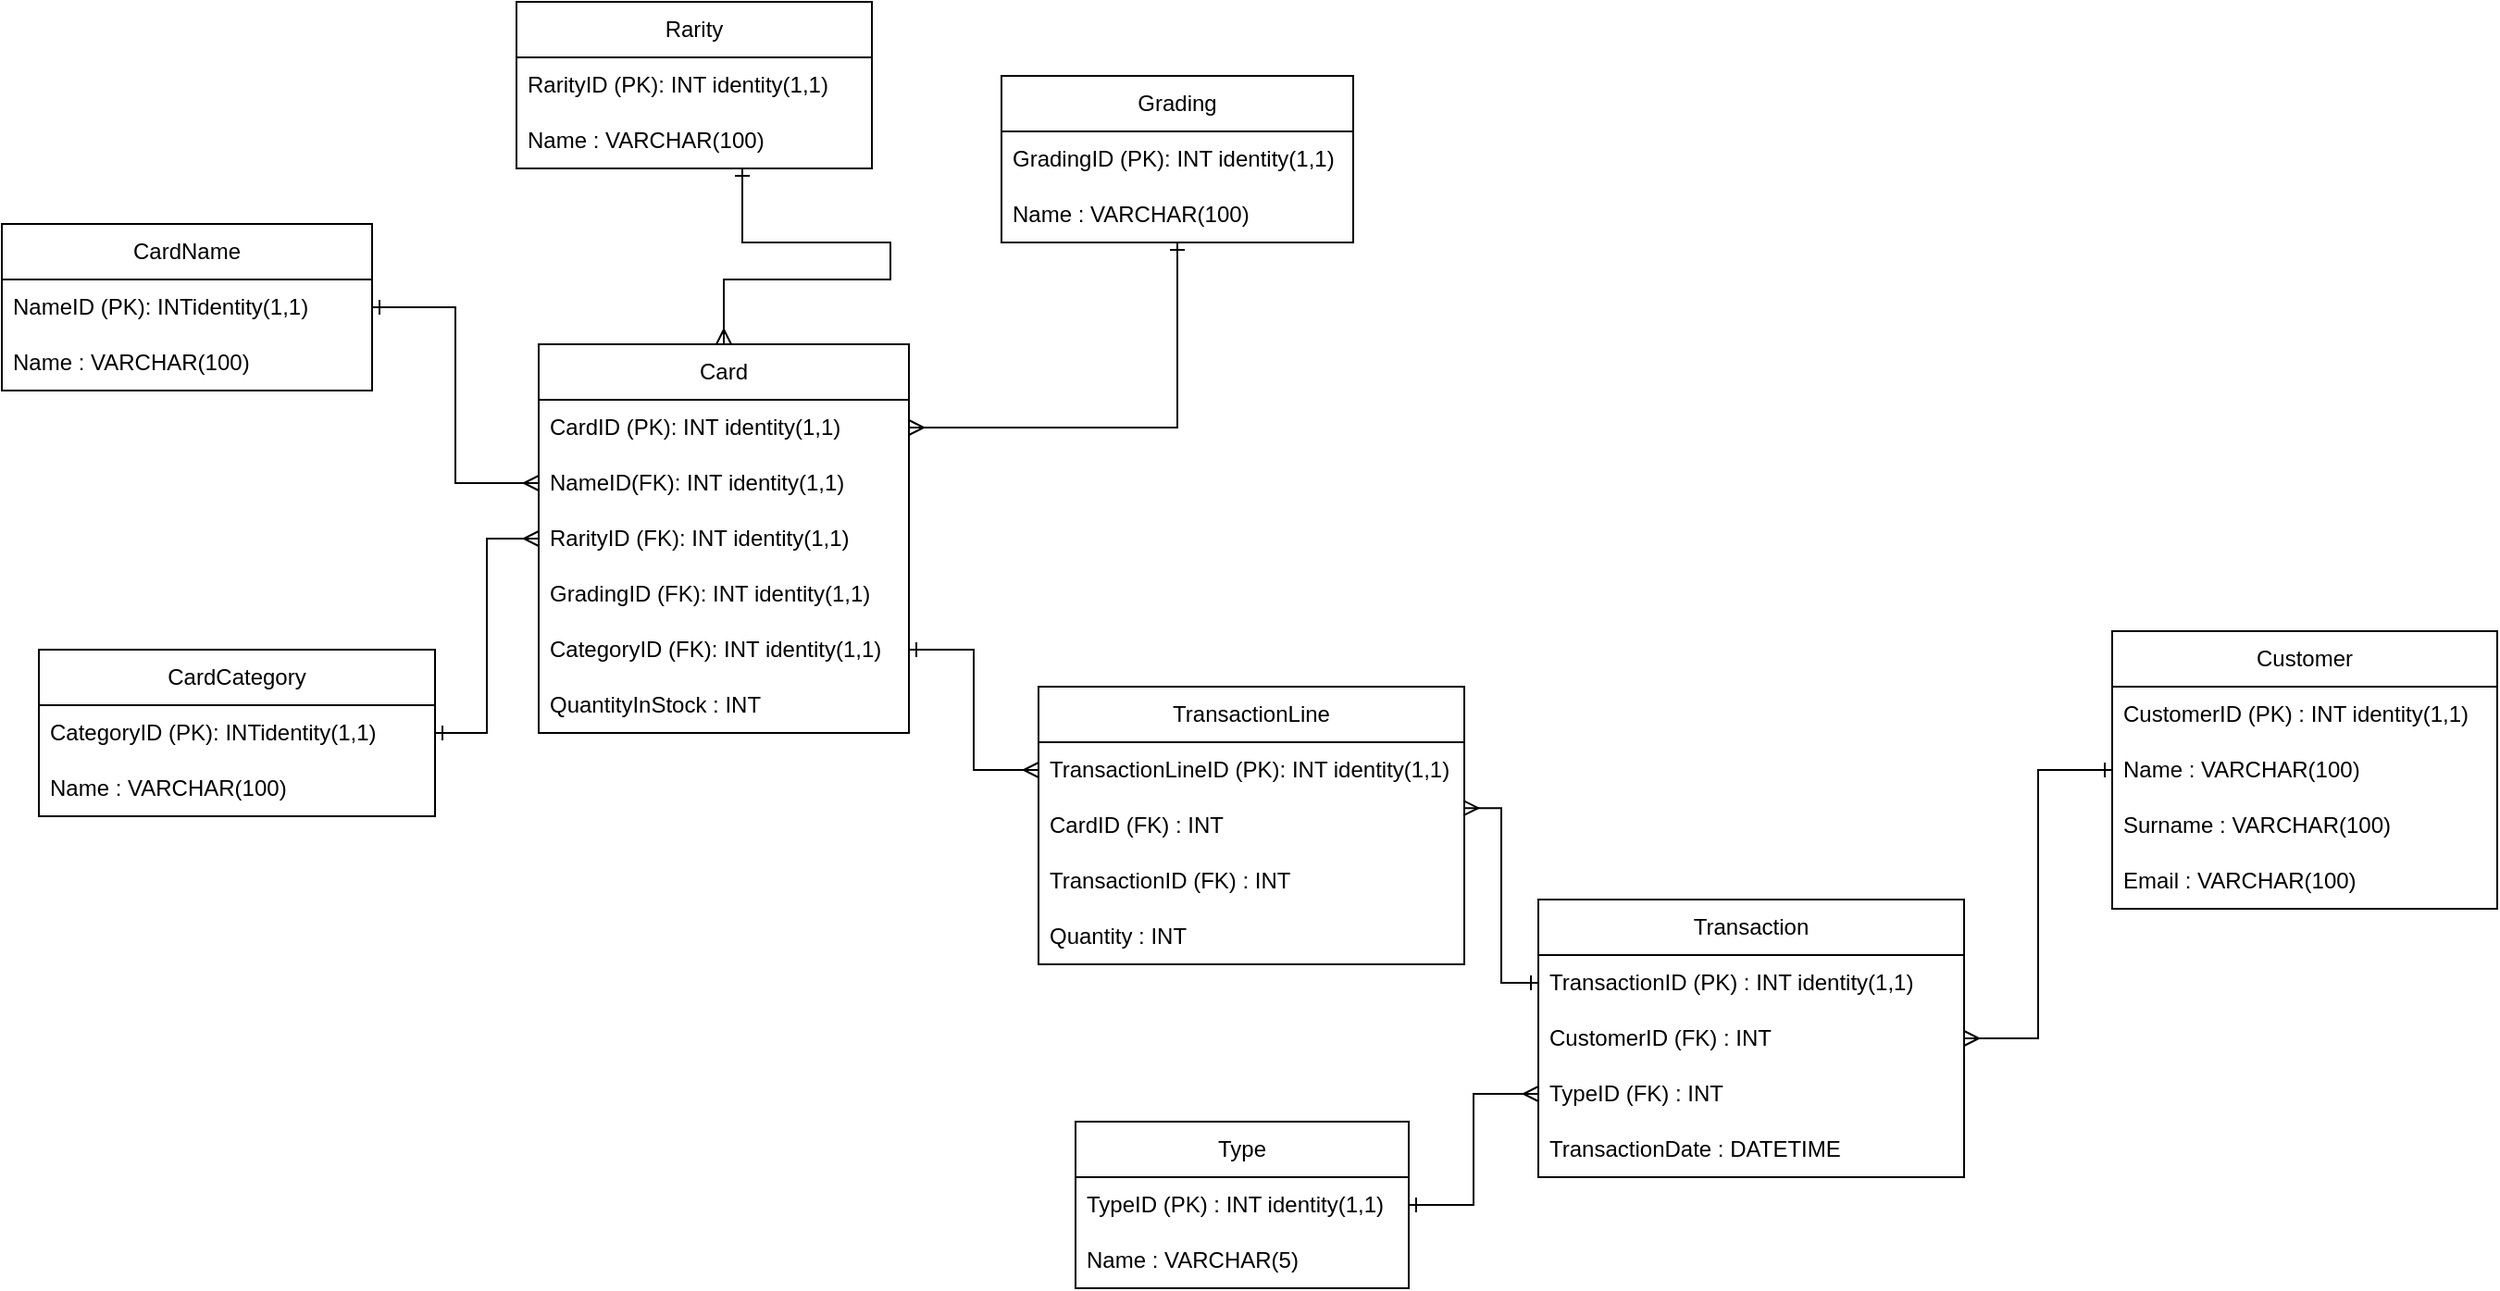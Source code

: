 <mxfile version="23.1.2" type="github">
  <diagram name="Page-1" id="iM5Qar0I_T4ClO0l9BpY">
    <mxGraphModel dx="2258" dy="861" grid="1" gridSize="10" guides="1" tooltips="1" connect="1" arrows="1" fold="1" page="1" pageScale="1" pageWidth="827" pageHeight="1169" math="0" shadow="0">
      <root>
        <mxCell id="0" />
        <mxCell id="1" parent="0" />
        <mxCell id="f_3XTK5y-2Xs3n7eS-jz-1" value="CardCategory" style="swimlane;fontStyle=0;childLayout=stackLayout;horizontal=1;startSize=30;horizontalStack=0;resizeParent=1;resizeParentMax=0;resizeLast=0;collapsible=1;marginBottom=0;whiteSpace=wrap;html=1;" parent="1" vertex="1">
          <mxGeometry x="-260" y="570" width="214" height="90" as="geometry">
            <mxRectangle x="110" y="210" width="90" height="30" as="alternateBounds" />
          </mxGeometry>
        </mxCell>
        <mxCell id="f_3XTK5y-2Xs3n7eS-jz-2" value="CategoryID (PK): INTidentity(1,1)" style="text;strokeColor=none;fillColor=none;align=left;verticalAlign=middle;spacingLeft=4;spacingRight=4;overflow=hidden;points=[[0,0.5],[1,0.5]];portConstraint=eastwest;rotatable=0;whiteSpace=wrap;html=1;" parent="f_3XTK5y-2Xs3n7eS-jz-1" vertex="1">
          <mxGeometry y="30" width="214" height="30" as="geometry" />
        </mxCell>
        <mxCell id="f_3XTK5y-2Xs3n7eS-jz-3" value="Name : VARCHAR(100)" style="text;strokeColor=none;fillColor=none;align=left;verticalAlign=middle;spacingLeft=4;spacingRight=4;overflow=hidden;points=[[0,0.5],[1,0.5]];portConstraint=eastwest;rotatable=0;whiteSpace=wrap;html=1;" parent="f_3XTK5y-2Xs3n7eS-jz-1" vertex="1">
          <mxGeometry y="60" width="214" height="30" as="geometry" />
        </mxCell>
        <mxCell id="f_3XTK5y-2Xs3n7eS-jz-4" value="Card" style="swimlane;fontStyle=0;childLayout=stackLayout;horizontal=1;startSize=30;horizontalStack=0;resizeParent=1;resizeParentMax=0;resizeLast=0;collapsible=1;marginBottom=0;whiteSpace=wrap;html=1;" parent="1" vertex="1">
          <mxGeometry x="10" y="405" width="200" height="210" as="geometry" />
        </mxCell>
        <mxCell id="f_3XTK5y-2Xs3n7eS-jz-5" value="CardID (PK): INT identity(1,1)" style="text;strokeColor=none;fillColor=none;align=left;verticalAlign=middle;spacingLeft=4;spacingRight=4;overflow=hidden;points=[[0,0.5],[1,0.5]];portConstraint=eastwest;rotatable=0;whiteSpace=wrap;html=1;" parent="f_3XTK5y-2Xs3n7eS-jz-4" vertex="1">
          <mxGeometry y="30" width="200" height="30" as="geometry" />
        </mxCell>
        <mxCell id="dv_HK2Egndt3iXCrnX_M-7" value="NameID(FK): INT identity(1,1)" style="text;strokeColor=none;fillColor=none;align=left;verticalAlign=middle;spacingLeft=4;spacingRight=4;overflow=hidden;points=[[0,0.5],[1,0.5]];portConstraint=eastwest;rotatable=0;whiteSpace=wrap;html=1;" vertex="1" parent="f_3XTK5y-2Xs3n7eS-jz-4">
          <mxGeometry y="60" width="200" height="30" as="geometry" />
        </mxCell>
        <mxCell id="f_3XTK5y-2Xs3n7eS-jz-7" value="RarityID (FK): INT identity(1,1)" style="text;strokeColor=none;fillColor=none;align=left;verticalAlign=middle;spacingLeft=4;spacingRight=4;overflow=hidden;points=[[0,0.5],[1,0.5]];portConstraint=eastwest;rotatable=0;whiteSpace=wrap;html=1;" parent="f_3XTK5y-2Xs3n7eS-jz-4" vertex="1">
          <mxGeometry y="90" width="200" height="30" as="geometry" />
        </mxCell>
        <mxCell id="f_3XTK5y-2Xs3n7eS-jz-8" value="GradingID (FK): INT identity(1,1)" style="text;strokeColor=none;fillColor=none;align=left;verticalAlign=middle;spacingLeft=4;spacingRight=4;overflow=hidden;points=[[0,0.5],[1,0.5]];portConstraint=eastwest;rotatable=0;whiteSpace=wrap;html=1;" parent="f_3XTK5y-2Xs3n7eS-jz-4" vertex="1">
          <mxGeometry y="120" width="200" height="30" as="geometry" />
        </mxCell>
        <mxCell id="f_3XTK5y-2Xs3n7eS-jz-9" value="CategoryID (FK): INT identity(1,1)" style="text;strokeColor=none;fillColor=none;align=left;verticalAlign=middle;spacingLeft=4;spacingRight=4;overflow=hidden;points=[[0,0.5],[1,0.5]];portConstraint=eastwest;rotatable=0;whiteSpace=wrap;html=1;" parent="f_3XTK5y-2Xs3n7eS-jz-4" vertex="1">
          <mxGeometry y="150" width="200" height="30" as="geometry" />
        </mxCell>
        <mxCell id="f_3XTK5y-2Xs3n7eS-jz-10" value="QuantityInStock : INT" style="text;strokeColor=none;fillColor=none;align=left;verticalAlign=middle;spacingLeft=4;spacingRight=4;overflow=hidden;points=[[0,0.5],[1,0.5]];portConstraint=eastwest;rotatable=0;whiteSpace=wrap;html=1;" parent="f_3XTK5y-2Xs3n7eS-jz-4" vertex="1">
          <mxGeometry y="180" width="200" height="30" as="geometry" />
        </mxCell>
        <mxCell id="f_3XTK5y-2Xs3n7eS-jz-12" style="edgeStyle=orthogonalEdgeStyle;rounded=0;orthogonalLoop=1;jettySize=auto;html=1;entryX=1;entryY=0.5;entryDx=0;entryDy=0;endArrow=ERmany;endFill=0;startArrow=ERone;startFill=0;" parent="1" source="f_3XTK5y-2Xs3n7eS-jz-13" target="f_3XTK5y-2Xs3n7eS-jz-5" edge="1">
          <mxGeometry relative="1" as="geometry" />
        </mxCell>
        <mxCell id="f_3XTK5y-2Xs3n7eS-jz-13" value="Grading" style="swimlane;fontStyle=0;childLayout=stackLayout;horizontal=1;startSize=30;horizontalStack=0;resizeParent=1;resizeParentMax=0;resizeLast=0;collapsible=1;marginBottom=0;whiteSpace=wrap;html=1;" parent="1" vertex="1">
          <mxGeometry x="260" y="260" width="190" height="90" as="geometry" />
        </mxCell>
        <mxCell id="f_3XTK5y-2Xs3n7eS-jz-14" value="GradingID (PK): INT identity(1,1)" style="text;strokeColor=none;fillColor=none;align=left;verticalAlign=middle;spacingLeft=4;spacingRight=4;overflow=hidden;points=[[0,0.5],[1,0.5]];portConstraint=eastwest;rotatable=0;whiteSpace=wrap;html=1;" parent="f_3XTK5y-2Xs3n7eS-jz-13" vertex="1">
          <mxGeometry y="30" width="190" height="30" as="geometry" />
        </mxCell>
        <mxCell id="f_3XTK5y-2Xs3n7eS-jz-15" value="Name : VARCHAR(100)" style="text;strokeColor=none;fillColor=none;align=left;verticalAlign=middle;spacingLeft=4;spacingRight=4;overflow=hidden;points=[[0,0.5],[1,0.5]];portConstraint=eastwest;rotatable=0;whiteSpace=wrap;html=1;" parent="f_3XTK5y-2Xs3n7eS-jz-13" vertex="1">
          <mxGeometry y="60" width="190" height="30" as="geometry" />
        </mxCell>
        <mxCell id="f_3XTK5y-2Xs3n7eS-jz-16" value="Transaction" style="swimlane;fontStyle=0;childLayout=stackLayout;horizontal=1;startSize=30;horizontalStack=0;resizeParent=1;resizeParentMax=0;resizeLast=0;collapsible=1;marginBottom=0;whiteSpace=wrap;html=1;" parent="1" vertex="1">
          <mxGeometry x="550" y="705" width="230" height="150" as="geometry" />
        </mxCell>
        <mxCell id="f_3XTK5y-2Xs3n7eS-jz-17" value="TransactionID (PK) : INT identity(1,1)" style="text;strokeColor=none;fillColor=none;align=left;verticalAlign=middle;spacingLeft=4;spacingRight=4;overflow=hidden;points=[[0,0.5],[1,0.5]];portConstraint=eastwest;rotatable=0;whiteSpace=wrap;html=1;" parent="f_3XTK5y-2Xs3n7eS-jz-16" vertex="1">
          <mxGeometry y="30" width="230" height="30" as="geometry" />
        </mxCell>
        <mxCell id="f_3XTK5y-2Xs3n7eS-jz-18" value="CustomerID (FK) : INT" style="text;strokeColor=none;fillColor=none;align=left;verticalAlign=middle;spacingLeft=4;spacingRight=4;overflow=hidden;points=[[0,0.5],[1,0.5]];portConstraint=eastwest;rotatable=0;whiteSpace=wrap;html=1;" parent="f_3XTK5y-2Xs3n7eS-jz-16" vertex="1">
          <mxGeometry y="60" width="230" height="30" as="geometry" />
        </mxCell>
        <mxCell id="f_3XTK5y-2Xs3n7eS-jz-20" value="TypeID (FK) : INT" style="text;strokeColor=none;fillColor=none;align=left;verticalAlign=middle;spacingLeft=4;spacingRight=4;overflow=hidden;points=[[0,0.5],[1,0.5]];portConstraint=eastwest;rotatable=0;whiteSpace=wrap;html=1;" parent="f_3XTK5y-2Xs3n7eS-jz-16" vertex="1">
          <mxGeometry y="90" width="230" height="30" as="geometry" />
        </mxCell>
        <mxCell id="f_3XTK5y-2Xs3n7eS-jz-21" value="TransactionDate : DATETIME" style="text;strokeColor=none;fillColor=none;align=left;verticalAlign=middle;spacingLeft=4;spacingRight=4;overflow=hidden;points=[[0,0.5],[1,0.5]];portConstraint=eastwest;rotatable=0;whiteSpace=wrap;html=1;" parent="f_3XTK5y-2Xs3n7eS-jz-16" vertex="1">
          <mxGeometry y="120" width="230" height="30" as="geometry" />
        </mxCell>
        <mxCell id="f_3XTK5y-2Xs3n7eS-jz-22" value="Rarity" style="swimlane;fontStyle=0;childLayout=stackLayout;horizontal=1;startSize=30;horizontalStack=0;resizeParent=1;resizeParentMax=0;resizeLast=0;collapsible=1;marginBottom=0;whiteSpace=wrap;html=1;" parent="1" vertex="1">
          <mxGeometry x="-2" y="220" width="192" height="90" as="geometry" />
        </mxCell>
        <mxCell id="f_3XTK5y-2Xs3n7eS-jz-23" value="RarityID (PK): INT identity(1,1)" style="text;strokeColor=none;fillColor=none;align=left;verticalAlign=middle;spacingLeft=4;spacingRight=4;overflow=hidden;points=[[0,0.5],[1,0.5]];portConstraint=eastwest;rotatable=0;whiteSpace=wrap;html=1;" parent="f_3XTK5y-2Xs3n7eS-jz-22" vertex="1">
          <mxGeometry y="30" width="192" height="30" as="geometry" />
        </mxCell>
        <mxCell id="f_3XTK5y-2Xs3n7eS-jz-24" value="Name : VARCHAR(100)" style="text;strokeColor=none;fillColor=none;align=left;verticalAlign=middle;spacingLeft=4;spacingRight=4;overflow=hidden;points=[[0,0.5],[1,0.5]];portConstraint=eastwest;rotatable=0;whiteSpace=wrap;html=1;" parent="f_3XTK5y-2Xs3n7eS-jz-22" vertex="1">
          <mxGeometry y="60" width="192" height="30" as="geometry" />
        </mxCell>
        <mxCell id="f_3XTK5y-2Xs3n7eS-jz-25" style="edgeStyle=orthogonalEdgeStyle;rounded=0;orthogonalLoop=1;jettySize=auto;html=1;entryX=0.5;entryY=0;entryDx=0;entryDy=0;endArrow=ERmany;endFill=0;startArrow=ERone;startFill=0;" parent="1" source="f_3XTK5y-2Xs3n7eS-jz-24" target="f_3XTK5y-2Xs3n7eS-jz-4" edge="1">
          <mxGeometry relative="1" as="geometry">
            <Array as="points">
              <mxPoint x="120" y="350" />
              <mxPoint x="200" y="350" />
              <mxPoint x="200" y="370" />
              <mxPoint x="110" y="370" />
            </Array>
          </mxGeometry>
        </mxCell>
        <mxCell id="f_3XTK5y-2Xs3n7eS-jz-26" style="edgeStyle=orthogonalEdgeStyle;rounded=0;orthogonalLoop=1;jettySize=auto;html=1;entryX=1;entryY=0.5;entryDx=0;entryDy=0;startArrow=ERmany;startFill=0;endArrow=ERone;endFill=0;" parent="1" source="f_3XTK5y-2Xs3n7eS-jz-7" target="f_3XTK5y-2Xs3n7eS-jz-2" edge="1">
          <mxGeometry relative="1" as="geometry" />
        </mxCell>
        <mxCell id="f_3XTK5y-2Xs3n7eS-jz-27" value="Customer" style="swimlane;fontStyle=0;childLayout=stackLayout;horizontal=1;startSize=30;horizontalStack=0;resizeParent=1;resizeParentMax=0;resizeLast=0;collapsible=1;marginBottom=0;whiteSpace=wrap;html=1;" parent="1" vertex="1">
          <mxGeometry x="860" y="560" width="208" height="150" as="geometry" />
        </mxCell>
        <mxCell id="f_3XTK5y-2Xs3n7eS-jz-28" value="CustomerID (PK) : INT identity(1,1)" style="text;strokeColor=none;fillColor=none;align=left;verticalAlign=middle;spacingLeft=4;spacingRight=4;overflow=hidden;points=[[0,0.5],[1,0.5]];portConstraint=eastwest;rotatable=0;whiteSpace=wrap;html=1;" parent="f_3XTK5y-2Xs3n7eS-jz-27" vertex="1">
          <mxGeometry y="30" width="208" height="30" as="geometry" />
        </mxCell>
        <mxCell id="f_3XTK5y-2Xs3n7eS-jz-29" value="Name : VARCHAR(100)" style="text;strokeColor=none;fillColor=none;align=left;verticalAlign=middle;spacingLeft=4;spacingRight=4;overflow=hidden;points=[[0,0.5],[1,0.5]];portConstraint=eastwest;rotatable=0;whiteSpace=wrap;html=1;" parent="f_3XTK5y-2Xs3n7eS-jz-27" vertex="1">
          <mxGeometry y="60" width="208" height="30" as="geometry" />
        </mxCell>
        <mxCell id="f_3XTK5y-2Xs3n7eS-jz-30" value="Surname : VARCHAR(100)" style="text;strokeColor=none;fillColor=none;align=left;verticalAlign=middle;spacingLeft=4;spacingRight=4;overflow=hidden;points=[[0,0.5],[1,0.5]];portConstraint=eastwest;rotatable=0;whiteSpace=wrap;html=1;" parent="f_3XTK5y-2Xs3n7eS-jz-27" vertex="1">
          <mxGeometry y="90" width="208" height="30" as="geometry" />
        </mxCell>
        <mxCell id="f_3XTK5y-2Xs3n7eS-jz-31" value="Email : VARCHAR(100)" style="text;strokeColor=none;fillColor=none;align=left;verticalAlign=middle;spacingLeft=4;spacingRight=4;overflow=hidden;points=[[0,0.5],[1,0.5]];portConstraint=eastwest;rotatable=0;whiteSpace=wrap;html=1;" parent="f_3XTK5y-2Xs3n7eS-jz-27" vertex="1">
          <mxGeometry y="120" width="208" height="30" as="geometry" />
        </mxCell>
        <mxCell id="f_3XTK5y-2Xs3n7eS-jz-32" style="edgeStyle=orthogonalEdgeStyle;rounded=0;orthogonalLoop=1;jettySize=auto;html=1;entryX=0;entryY=0.5;entryDx=0;entryDy=0;endArrow=ERone;endFill=0;startArrow=ERmany;startFill=0;" parent="1" source="f_3XTK5y-2Xs3n7eS-jz-18" target="f_3XTK5y-2Xs3n7eS-jz-29" edge="1">
          <mxGeometry relative="1" as="geometry" />
        </mxCell>
        <mxCell id="f_3XTK5y-2Xs3n7eS-jz-33" style="edgeStyle=orthogonalEdgeStyle;rounded=0;orthogonalLoop=1;jettySize=auto;html=1;entryX=0;entryY=0.5;entryDx=0;entryDy=0;endArrow=ERmany;endFill=0;startArrow=ERone;startFill=0;" parent="1" source="f_3XTK5y-2Xs3n7eS-jz-34" target="f_3XTK5y-2Xs3n7eS-jz-20" edge="1">
          <mxGeometry relative="1" as="geometry" />
        </mxCell>
        <mxCell id="f_3XTK5y-2Xs3n7eS-jz-34" value="Type" style="swimlane;fontStyle=0;childLayout=stackLayout;horizontal=1;startSize=30;horizontalStack=0;resizeParent=1;resizeParentMax=0;resizeLast=0;collapsible=1;marginBottom=0;whiteSpace=wrap;html=1;" parent="1" vertex="1">
          <mxGeometry x="300" y="825" width="180" height="90" as="geometry" />
        </mxCell>
        <mxCell id="f_3XTK5y-2Xs3n7eS-jz-35" value="TypeID (PK) : INT identity(1,1)" style="text;strokeColor=none;fillColor=none;align=left;verticalAlign=middle;spacingLeft=4;spacingRight=4;overflow=hidden;points=[[0,0.5],[1,0.5]];portConstraint=eastwest;rotatable=0;whiteSpace=wrap;html=1;" parent="f_3XTK5y-2Xs3n7eS-jz-34" vertex="1">
          <mxGeometry y="30" width="180" height="30" as="geometry" />
        </mxCell>
        <mxCell id="f_3XTK5y-2Xs3n7eS-jz-36" value="Name : VARCHAR(5)" style="text;strokeColor=none;fillColor=none;align=left;verticalAlign=middle;spacingLeft=4;spacingRight=4;overflow=hidden;points=[[0,0.5],[1,0.5]];portConstraint=eastwest;rotatable=0;whiteSpace=wrap;html=1;" parent="f_3XTK5y-2Xs3n7eS-jz-34" vertex="1">
          <mxGeometry y="60" width="180" height="30" as="geometry" />
        </mxCell>
        <mxCell id="f_3XTK5y-2Xs3n7eS-jz-37" value="TransactionLine" style="swimlane;fontStyle=0;childLayout=stackLayout;horizontal=1;startSize=30;horizontalStack=0;resizeParent=1;resizeParentMax=0;resizeLast=0;collapsible=1;marginBottom=0;whiteSpace=wrap;html=1;" parent="1" vertex="1">
          <mxGeometry x="280" y="590" width="230" height="150" as="geometry" />
        </mxCell>
        <mxCell id="f_3XTK5y-2Xs3n7eS-jz-38" value="TransactionLineID (PK): INT identity(1,1)" style="text;strokeColor=none;fillColor=none;align=left;verticalAlign=middle;spacingLeft=4;spacingRight=4;overflow=hidden;points=[[0,0.5],[1,0.5]];portConstraint=eastwest;rotatable=0;whiteSpace=wrap;html=1;" parent="f_3XTK5y-2Xs3n7eS-jz-37" vertex="1">
          <mxGeometry y="30" width="230" height="30" as="geometry" />
        </mxCell>
        <mxCell id="f_3XTK5y-2Xs3n7eS-jz-39" value="CardID (FK) : INT" style="text;strokeColor=none;fillColor=none;align=left;verticalAlign=middle;spacingLeft=4;spacingRight=4;overflow=hidden;points=[[0,0.5],[1,0.5]];portConstraint=eastwest;rotatable=0;whiteSpace=wrap;html=1;" parent="f_3XTK5y-2Xs3n7eS-jz-37" vertex="1">
          <mxGeometry y="60" width="230" height="30" as="geometry" />
        </mxCell>
        <mxCell id="f_3XTK5y-2Xs3n7eS-jz-40" value="TransactionID (FK) : INT" style="text;strokeColor=none;fillColor=none;align=left;verticalAlign=middle;spacingLeft=4;spacingRight=4;overflow=hidden;points=[[0,0.5],[1,0.5]];portConstraint=eastwest;rotatable=0;whiteSpace=wrap;html=1;" parent="f_3XTK5y-2Xs3n7eS-jz-37" vertex="1">
          <mxGeometry y="90" width="230" height="30" as="geometry" />
        </mxCell>
        <mxCell id="f_3XTK5y-2Xs3n7eS-jz-41" value="Quantity : INT" style="text;strokeColor=none;fillColor=none;align=left;verticalAlign=middle;spacingLeft=4;spacingRight=4;overflow=hidden;points=[[0,0.5],[1,0.5]];portConstraint=eastwest;rotatable=0;whiteSpace=wrap;html=1;" parent="f_3XTK5y-2Xs3n7eS-jz-37" vertex="1">
          <mxGeometry y="120" width="230" height="30" as="geometry" />
        </mxCell>
        <mxCell id="f_3XTK5y-2Xs3n7eS-jz-42" style="edgeStyle=orthogonalEdgeStyle;rounded=0;orthogonalLoop=1;jettySize=auto;html=1;entryX=0;entryY=0.5;entryDx=0;entryDy=0;endArrow=ERmany;endFill=0;startArrow=ERone;startFill=0;" parent="1" source="f_3XTK5y-2Xs3n7eS-jz-9" target="f_3XTK5y-2Xs3n7eS-jz-38" edge="1">
          <mxGeometry relative="1" as="geometry" />
        </mxCell>
        <mxCell id="f_3XTK5y-2Xs3n7eS-jz-43" style="edgeStyle=orthogonalEdgeStyle;rounded=0;orthogonalLoop=1;jettySize=auto;html=1;exitX=0;exitY=0.5;exitDx=0;exitDy=0;entryX=0.998;entryY=0.186;entryDx=0;entryDy=0;entryPerimeter=0;startArrow=ERone;startFill=0;endArrow=ERmany;endFill=0;" parent="1" source="f_3XTK5y-2Xs3n7eS-jz-17" target="f_3XTK5y-2Xs3n7eS-jz-39" edge="1">
          <mxGeometry relative="1" as="geometry" />
        </mxCell>
        <mxCell id="dv_HK2Egndt3iXCrnX_M-3" value="CardName" style="swimlane;fontStyle=0;childLayout=stackLayout;horizontal=1;startSize=30;horizontalStack=0;resizeParent=1;resizeParentMax=0;resizeLast=0;collapsible=1;marginBottom=0;whiteSpace=wrap;html=1;" vertex="1" parent="1">
          <mxGeometry x="-280" y="340" width="200" height="90" as="geometry" />
        </mxCell>
        <mxCell id="dv_HK2Egndt3iXCrnX_M-4" value="NameID (PK): INTidentity(1,1)" style="text;strokeColor=none;fillColor=none;align=left;verticalAlign=middle;spacingLeft=4;spacingRight=4;overflow=hidden;points=[[0,0.5],[1,0.5]];portConstraint=eastwest;rotatable=0;whiteSpace=wrap;html=1;" vertex="1" parent="dv_HK2Egndt3iXCrnX_M-3">
          <mxGeometry y="30" width="200" height="30" as="geometry" />
        </mxCell>
        <mxCell id="dv_HK2Egndt3iXCrnX_M-5" value="Name : VARCHAR(100)" style="text;strokeColor=none;fillColor=none;align=left;verticalAlign=middle;spacingLeft=4;spacingRight=4;overflow=hidden;points=[[0,0.5],[1,0.5]];portConstraint=eastwest;rotatable=0;whiteSpace=wrap;html=1;" vertex="1" parent="dv_HK2Egndt3iXCrnX_M-3">
          <mxGeometry y="60" width="200" height="30" as="geometry" />
        </mxCell>
        <mxCell id="dv_HK2Egndt3iXCrnX_M-8" style="edgeStyle=orthogonalEdgeStyle;rounded=0;orthogonalLoop=1;jettySize=auto;html=1;entryX=0;entryY=0.5;entryDx=0;entryDy=0;endArrow=ERmany;endFill=0;startArrow=ERone;startFill=0;" edge="1" parent="1" source="dv_HK2Egndt3iXCrnX_M-4" target="dv_HK2Egndt3iXCrnX_M-7">
          <mxGeometry relative="1" as="geometry" />
        </mxCell>
      </root>
    </mxGraphModel>
  </diagram>
</mxfile>
